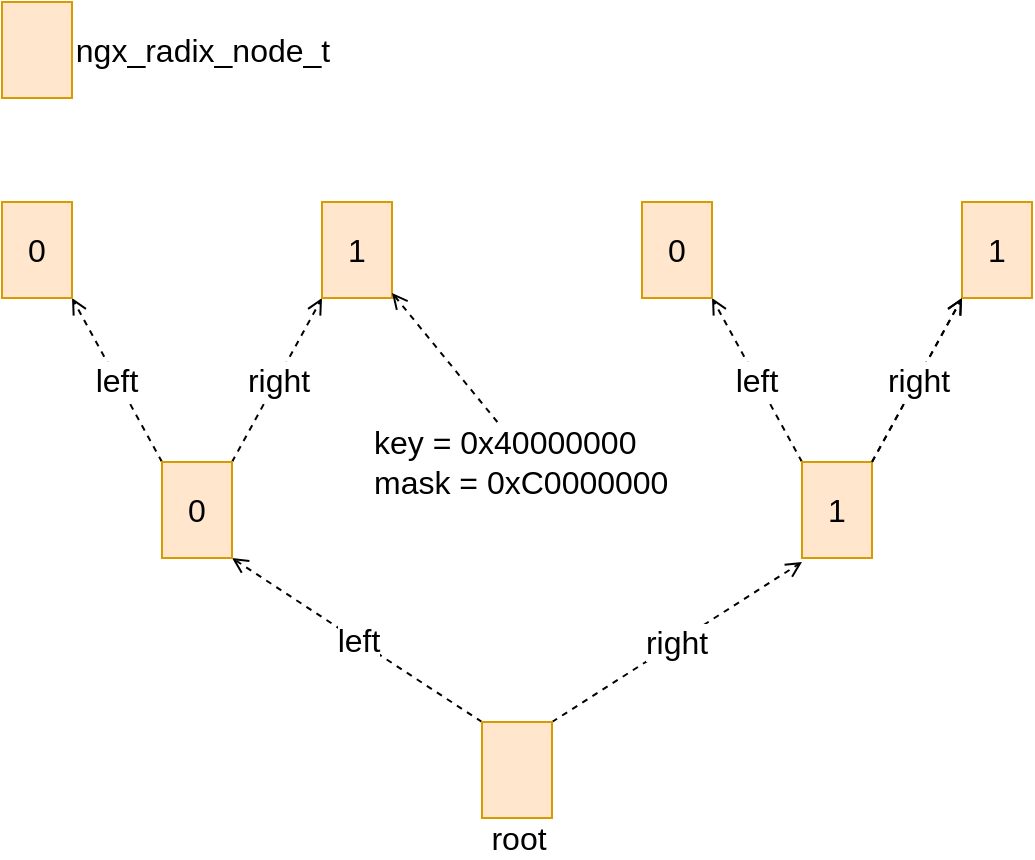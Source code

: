 <mxfile version="15.4.0" type="device" pages="2"><diagram id="n25Ek_Ph50yiNGXJnm5Y" name="ngx_radix_node_t"><mxGraphModel dx="1086" dy="966" grid="1" gridSize="10" guides="1" tooltips="1" connect="1" arrows="1" fold="1" page="1" pageScale="1" pageWidth="827" pageHeight="1169" math="0" shadow="0"><root><mxCell id="0"/><mxCell id="1" parent="0"/><mxCell id="nnQmm1lXQBib3HdHShL5-23" value="left" style="edgeStyle=none;rounded=0;orthogonalLoop=1;jettySize=auto;html=1;exitX=0;exitY=0;exitDx=0;exitDy=0;entryX=1;entryY=1;entryDx=0;entryDy=0;dashed=1;fontSize=16;endArrow=open;endFill=0;strokeWidth=1;" parent="1" source="nnQmm1lXQBib3HdHShL5-4" target="nnQmm1lXQBib3HdHShL5-5" edge="1"><mxGeometry relative="1" as="geometry"/></mxCell><mxCell id="nnQmm1lXQBib3HdHShL5-29" value="right" style="edgeStyle=none;rounded=0;orthogonalLoop=1;jettySize=auto;html=1;exitX=1;exitY=0;exitDx=0;exitDy=0;dashed=1;fontSize=16;endArrow=open;endFill=0;strokeWidth=1;" parent="1" source="nnQmm1lXQBib3HdHShL5-4" edge="1"><mxGeometry relative="1" as="geometry"><mxPoint x="470" y="490" as="targetPoint"/></mxGeometry></mxCell><mxCell id="nnQmm1lXQBib3HdHShL5-4" value="" style="rounded=0;whiteSpace=wrap;html=1;strokeWidth=1;fillColor=#ffe6cc;strokeColor=#d79b00;" parent="1" vertex="1"><mxGeometry x="310" y="570" width="35" height="48" as="geometry"/></mxCell><mxCell id="nnQmm1lXQBib3HdHShL5-21" value="left" style="edgeStyle=none;rounded=0;orthogonalLoop=1;jettySize=auto;html=1;exitX=0;exitY=0;exitDx=0;exitDy=0;entryX=1;entryY=1;entryDx=0;entryDy=0;dashed=1;fontSize=16;endArrow=open;endFill=0;strokeWidth=1;" parent="1" source="nnQmm1lXQBib3HdHShL5-5" target="nnQmm1lXQBib3HdHShL5-15" edge="1"><mxGeometry relative="1" as="geometry"/></mxCell><mxCell id="nnQmm1lXQBib3HdHShL5-22" value="right" style="edgeStyle=none;rounded=0;orthogonalLoop=1;jettySize=auto;html=1;exitX=1;exitY=0;exitDx=0;exitDy=0;entryX=0;entryY=1;entryDx=0;entryDy=0;dashed=1;fontSize=16;endArrow=open;endFill=0;strokeWidth=1;" parent="1" source="nnQmm1lXQBib3HdHShL5-5" target="nnQmm1lXQBib3HdHShL5-16" edge="1"><mxGeometry relative="1" as="geometry"/></mxCell><mxCell id="nnQmm1lXQBib3HdHShL5-5" value="0" style="rounded=0;whiteSpace=wrap;html=1;strokeWidth=1;fontSize=16;fillColor=#ffe6cc;strokeColor=#d79b00;" parent="1" vertex="1"><mxGeometry x="150" y="440" width="35" height="48" as="geometry"/></mxCell><mxCell id="nnQmm1lXQBib3HdHShL5-27" value="left" style="edgeStyle=none;rounded=0;orthogonalLoop=1;jettySize=auto;html=1;exitX=0;exitY=0;exitDx=0;exitDy=0;entryX=1;entryY=1;entryDx=0;entryDy=0;dashed=1;fontSize=16;endArrow=open;endFill=0;strokeWidth=1;" parent="1" source="nnQmm1lXQBib3HdHShL5-12" target="nnQmm1lXQBib3HdHShL5-18" edge="1"><mxGeometry relative="1" as="geometry"/></mxCell><mxCell id="nnQmm1lXQBib3HdHShL5-28" value="right" style="edgeStyle=none;rounded=0;orthogonalLoop=1;jettySize=auto;html=1;exitX=1;exitY=0;exitDx=0;exitDy=0;entryX=0;entryY=1;entryDx=0;entryDy=0;dashed=1;fontSize=16;endArrow=open;endFill=0;strokeWidth=1;" parent="1" source="nnQmm1lXQBib3HdHShL5-12" target="nnQmm1lXQBib3HdHShL5-19" edge="1"><mxGeometry relative="1" as="geometry"/></mxCell><mxCell id="nnQmm1lXQBib3HdHShL5-12" value="1" style="rounded=0;whiteSpace=wrap;html=1;strokeWidth=1;fontSize=16;fillColor=#ffe6cc;strokeColor=#d79b00;" parent="1" vertex="1"><mxGeometry x="470" y="440" width="35" height="48" as="geometry"/></mxCell><mxCell id="nnQmm1lXQBib3HdHShL5-15" value="0" style="rounded=0;whiteSpace=wrap;html=1;strokeWidth=1;fontSize=16;fillColor=#ffe6cc;strokeColor=#d79b00;" parent="1" vertex="1"><mxGeometry x="70" y="310" width="35" height="48" as="geometry"/></mxCell><mxCell id="nnQmm1lXQBib3HdHShL5-16" value="1" style="rounded=0;whiteSpace=wrap;html=1;strokeWidth=1;fontSize=16;fillColor=#ffe6cc;strokeColor=#d79b00;" parent="1" vertex="1"><mxGeometry x="230" y="310" width="35" height="48" as="geometry"/></mxCell><mxCell id="nnQmm1lXQBib3HdHShL5-18" value="0" style="rounded=0;whiteSpace=wrap;html=1;strokeWidth=1;fontSize=16;fillColor=#ffe6cc;strokeColor=#d79b00;" parent="1" vertex="1"><mxGeometry x="390" y="310" width="35" height="48" as="geometry"/></mxCell><mxCell id="nnQmm1lXQBib3HdHShL5-19" value="1" style="rounded=0;whiteSpace=wrap;html=1;strokeWidth=1;fontSize=16;fillColor=#ffe6cc;strokeColor=#d79b00;" parent="1" vertex="1"><mxGeometry x="550" y="310" width="35" height="48" as="geometry"/></mxCell><mxCell id="nnQmm1lXQBib3HdHShL5-30" value="root" style="text;html=1;align=center;verticalAlign=middle;resizable=0;points=[];autosize=1;strokeColor=none;fillColor=none;fontSize=16;strokeWidth=1;" parent="1" vertex="1"><mxGeometry x="307.5" y="618" width="40" height="20" as="geometry"/></mxCell><mxCell id="nnQmm1lXQBib3HdHShL5-32" value="right" style="edgeStyle=none;rounded=0;orthogonalLoop=1;jettySize=auto;html=1;exitX=1;exitY=0;exitDx=0;exitDy=0;entryX=0;entryY=1;entryDx=0;entryDy=0;dashed=1;fontSize=16;endArrow=open;endFill=0;strokeWidth=1;" parent="1" edge="1"><mxGeometry relative="1" as="geometry"><mxPoint x="505" y="440" as="sourcePoint"/><mxPoint x="550" y="358" as="targetPoint"/></mxGeometry></mxCell><mxCell id="nnQmm1lXQBib3HdHShL5-36" value="" style="rounded=0;whiteSpace=wrap;html=1;strokeWidth=1;fontSize=16;fillColor=#ffe6cc;strokeColor=#d79b00;" parent="1" vertex="1"><mxGeometry x="70" y="210" width="35" height="48" as="geometry"/></mxCell><mxCell id="nnQmm1lXQBib3HdHShL5-37" value="ngx_radix_node_t" style="text;html=1;align=center;verticalAlign=middle;resizable=0;points=[];autosize=1;strokeColor=none;fillColor=none;fontSize=16;" parent="1" vertex="1"><mxGeometry x="100" y="224" width="140" height="20" as="geometry"/></mxCell><mxCell id="nnQmm1lXQBib3HdHShL5-40" value="" style="edgeStyle=none;rounded=0;orthogonalLoop=1;jettySize=auto;html=1;dashed=1;fontSize=16;endArrow=open;endFill=0;strokeWidth=1;" parent="1" source="nnQmm1lXQBib3HdHShL5-38" target="nnQmm1lXQBib3HdHShL5-16" edge="1"><mxGeometry relative="1" as="geometry"/></mxCell><mxCell id="nnQmm1lXQBib3HdHShL5-38" value="key = 0x40000000&lt;br&gt;mask = 0xC0000000" style="text;html=1;align=left;verticalAlign=middle;resizable=0;points=[];autosize=1;strokeColor=none;fillColor=none;fontSize=16;" parent="1" vertex="1"><mxGeometry x="254" y="420" width="160" height="40" as="geometry"/></mxCell></root></mxGraphModel></diagram><diagram id="oLpiXz-5_WX4yhRVtEBV" name="第 2 页"><mxGraphModel dx="1086" dy="966" grid="1" gridSize="10" guides="1" tooltips="1" connect="1" arrows="1" fold="1" page="1" pageScale="1" pageWidth="827" pageHeight="1169" math="0" shadow="0"><root><mxCell id="SVMBjc7F2Qtv-ZrN0RLQ-0"/><mxCell id="SVMBjc7F2Qtv-ZrN0RLQ-1" parent="SVMBjc7F2Qtv-ZrN0RLQ-0"/><mxCell id="QgwM1E2GKhxcVy-k3eOK-0" value="" style="rounded=0;whiteSpace=wrap;html=1;strokeWidth=1;fontSize=16;fillColor=#ffe6cc;strokeColor=#d79b00;" vertex="1" parent="SVMBjc7F2Qtv-ZrN0RLQ-1"><mxGeometry x="80" y="160" width="35" height="48" as="geometry"/></mxCell><mxCell id="QgwM1E2GKhxcVy-k3eOK-1" value="ngx_radix_node_t" style="text;html=1;align=center;verticalAlign=middle;resizable=0;points=[];autosize=1;strokeColor=none;fillColor=none;fontSize=16;" vertex="1" parent="SVMBjc7F2Qtv-ZrN0RLQ-1"><mxGeometry x="115" y="174" width="140" height="20" as="geometry"/></mxCell><mxCell id="QgwM1E2GKhxcVy-k3eOK-9" value="left" style="edgeStyle=orthogonalEdgeStyle;rounded=0;orthogonalLoop=1;jettySize=auto;html=1;exitX=1;exitY=0.5;exitDx=0;exitDy=0;fontSize=15;endArrow=open;endFill=0;dashed=1;entryX=0;entryY=0.5;entryDx=0;entryDy=0;" edge="1" parent="SVMBjc7F2Qtv-ZrN0RLQ-1" source="QgwM1E2GKhxcVy-k3eOK-2" target="QgwM1E2GKhxcVy-k3eOK-10"><mxGeometry relative="1" as="geometry"><mxPoint x="290" y="284" as="targetPoint"/></mxGeometry></mxCell><mxCell id="QgwM1E2GKhxcVy-k3eOK-2" value="" style="rounded=0;whiteSpace=wrap;html=1;strokeWidth=1;fontSize=16;fillColor=#ffe6cc;strokeColor=#d79b00;" vertex="1" parent="SVMBjc7F2Qtv-ZrN0RLQ-1"><mxGeometry x="160" y="260" width="35" height="48" as="geometry"/></mxCell><mxCell id="QgwM1E2GKhxcVy-k3eOK-4" value="" style="edgeStyle=orthogonalEdgeStyle;rounded=0;orthogonalLoop=1;jettySize=auto;html=1;fontSize=15;endArrow=open;endFill=0;" edge="1" parent="SVMBjc7F2Qtv-ZrN0RLQ-1" source="QgwM1E2GKhxcVy-k3eOK-3" target="QgwM1E2GKhxcVy-k3eOK-2"><mxGeometry relative="1" as="geometry"/></mxCell><mxCell id="QgwM1E2GKhxcVy-k3eOK-3" value="root" style="text;html=1;align=center;verticalAlign=middle;resizable=0;points=[];autosize=1;strokeColor=none;fillColor=none;fontSize=15;" vertex="1" parent="SVMBjc7F2Qtv-ZrN0RLQ-1"><mxGeometry x="70" y="274" width="40" height="20" as="geometry"/></mxCell><mxCell id="QgwM1E2GKhxcVy-k3eOK-26" value="" style="edgeStyle=orthogonalEdgeStyle;rounded=0;orthogonalLoop=1;jettySize=auto;html=1;dashed=1;fontSize=15;endArrow=open;endFill=0;" edge="1" parent="SVMBjc7F2Qtv-ZrN0RLQ-1" source="QgwM1E2GKhxcVy-k3eOK-5" target="QgwM1E2GKhxcVy-k3eOK-13"><mxGeometry relative="1" as="geometry"/></mxCell><mxCell id="QgwM1E2GKhxcVy-k3eOK-41" value="&amp;gt;&amp;gt;1" style="edgeStyle=orthogonalEdgeStyle;rounded=0;orthogonalLoop=1;jettySize=auto;html=1;exitX=0.75;exitY=1;exitDx=0;exitDy=0;entryX=0.25;entryY=1;entryDx=0;entryDy=0;dashed=1;fontSize=15;endArrow=open;endFill=0;" edge="1" parent="SVMBjc7F2Qtv-ZrN0RLQ-1" source="QgwM1E2GKhxcVy-k3eOK-5" target="QgwM1E2GKhxcVy-k3eOK-19"><mxGeometry relative="1" as="geometry"/></mxCell><mxCell id="QgwM1E2GKhxcVy-k3eOK-5" value="0x80000000" style="rounded=0;whiteSpace=wrap;html=1;strokeWidth=1;fontSize=16;" vertex="1" parent="SVMBjc7F2Qtv-ZrN0RLQ-1"><mxGeometry x="190" y="390" width="120" height="48" as="geometry"/></mxCell><mxCell id="QgwM1E2GKhxcVy-k3eOK-6" value="bit" style="text;html=1;align=center;verticalAlign=middle;resizable=0;points=[];autosize=1;strokeColor=none;fillColor=none;fontSize=15;" vertex="1" parent="SVMBjc7F2Qtv-ZrN0RLQ-1"><mxGeometry x="190" y="370" width="30" height="20" as="geometry"/></mxCell><mxCell id="QgwM1E2GKhxcVy-k3eOK-39" value="&amp;amp;" style="edgeStyle=orthogonalEdgeStyle;rounded=0;orthogonalLoop=1;jettySize=auto;html=1;exitX=0.5;exitY=0;exitDx=0;exitDy=0;entryX=0.5;entryY=1;entryDx=0;entryDy=0;dashed=1;fontSize=15;endArrow=open;endFill=0;" edge="1" parent="SVMBjc7F2Qtv-ZrN0RLQ-1" source="QgwM1E2GKhxcVy-k3eOK-7" target="QgwM1E2GKhxcVy-k3eOK-11"><mxGeometry relative="1" as="geometry"/></mxCell><mxCell id="QgwM1E2GKhxcVy-k3eOK-7" value="0xF0000000" style="rounded=0;whiteSpace=wrap;html=1;strokeWidth=1;fontSize=16;" vertex="1" parent="SVMBjc7F2Qtv-ZrN0RLQ-1"><mxGeometry x="414" y="600" width="120" height="48" as="geometry"/></mxCell><mxCell id="QgwM1E2GKhxcVy-k3eOK-8" value="mask" style="text;html=1;align=center;verticalAlign=middle;resizable=0;points=[];autosize=1;strokeColor=none;fillColor=none;fontSize=15;" vertex="1" parent="SVMBjc7F2Qtv-ZrN0RLQ-1"><mxGeometry x="414" y="580" width="50" height="20" as="geometry"/></mxCell><mxCell id="QgwM1E2GKhxcVy-k3eOK-16" value="left" style="edgeStyle=orthogonalEdgeStyle;rounded=0;orthogonalLoop=1;jettySize=auto;html=1;exitX=1;exitY=0.5;exitDx=0;exitDy=0;dashed=1;fontSize=15;endArrow=open;endFill=0;entryX=0;entryY=0.5;entryDx=0;entryDy=0;" edge="1" parent="SVMBjc7F2Qtv-ZrN0RLQ-1" source="QgwM1E2GKhxcVy-k3eOK-10" target="QgwM1E2GKhxcVy-k3eOK-17"><mxGeometry relative="1" as="geometry"><mxPoint x="470" y="284" as="targetPoint"/></mxGeometry></mxCell><mxCell id="QgwM1E2GKhxcVy-k3eOK-10" value="" style="rounded=0;whiteSpace=wrap;html=1;strokeWidth=1;fontSize=16;fillColor=#ffe6cc;strokeColor=#d79b00;" vertex="1" parent="SVMBjc7F2Qtv-ZrN0RLQ-1"><mxGeometry x="310" y="260" width="35" height="48" as="geometry"/></mxCell><mxCell id="QgwM1E2GKhxcVy-k3eOK-47" value="&amp;amp;" style="edgeStyle=orthogonalEdgeStyle;rounded=0;orthogonalLoop=1;jettySize=auto;html=1;exitX=0;exitY=0.75;exitDx=0;exitDy=0;entryX=0.5;entryY=1;entryDx=0;entryDy=0;dashed=1;fontSize=15;endArrow=open;endFill=0;" edge="1" parent="SVMBjc7F2Qtv-ZrN0RLQ-1" source="QgwM1E2GKhxcVy-k3eOK-11" target="QgwM1E2GKhxcVy-k3eOK-5"><mxGeometry relative="1" as="geometry"/></mxCell><mxCell id="QgwM1E2GKhxcVy-k3eOK-48" value="&amp;amp;" style="edgeStyle=orthogonalEdgeStyle;rounded=0;orthogonalLoop=1;jettySize=auto;html=1;exitX=0;exitY=0.25;exitDx=0;exitDy=0;entryX=0.5;entryY=1;entryDx=0;entryDy=0;dashed=1;fontSize=15;endArrow=open;endFill=0;" edge="1" parent="SVMBjc7F2Qtv-ZrN0RLQ-1" source="QgwM1E2GKhxcVy-k3eOK-11" target="QgwM1E2GKhxcVy-k3eOK-19"><mxGeometry relative="1" as="geometry"><Array as="points"><mxPoint x="400" y="512"/></Array></mxGeometry></mxCell><mxCell id="QgwM1E2GKhxcVy-k3eOK-49" value="&amp;amp;" style="edgeStyle=orthogonalEdgeStyle;rounded=0;orthogonalLoop=1;jettySize=auto;html=1;exitX=1;exitY=0.25;exitDx=0;exitDy=0;entryX=0.5;entryY=1;entryDx=0;entryDy=0;dashed=1;fontSize=15;endArrow=open;endFill=0;" edge="1" parent="SVMBjc7F2Qtv-ZrN0RLQ-1" source="QgwM1E2GKhxcVy-k3eOK-11" target="QgwM1E2GKhxcVy-k3eOK-21"><mxGeometry relative="1" as="geometry"><Array as="points"><mxPoint x="550" y="512"/></Array></mxGeometry></mxCell><mxCell id="QgwM1E2GKhxcVy-k3eOK-50" value="&amp;amp;" style="edgeStyle=orthogonalEdgeStyle;rounded=0;orthogonalLoop=1;jettySize=auto;html=1;exitX=1;exitY=0.75;exitDx=0;exitDy=0;dashed=1;fontSize=15;endArrow=open;endFill=0;" edge="1" parent="SVMBjc7F2Qtv-ZrN0RLQ-1" source="QgwM1E2GKhxcVy-k3eOK-11" target="QgwM1E2GKhxcVy-k3eOK-22"><mxGeometry relative="1" as="geometry"/></mxCell><mxCell id="QgwM1E2GKhxcVy-k3eOK-11" value="0x20000000" style="rounded=0;whiteSpace=wrap;html=1;strokeWidth=1;fontSize=16;" vertex="1" parent="SVMBjc7F2Qtv-ZrN0RLQ-1"><mxGeometry x="414" y="500" width="120" height="48" as="geometry"/></mxCell><mxCell id="QgwM1E2GKhxcVy-k3eOK-12" value="key" style="text;html=1;align=center;verticalAlign=middle;resizable=0;points=[];autosize=1;strokeColor=none;fillColor=none;fontSize=15;" vertex="1" parent="SVMBjc7F2Qtv-ZrN0RLQ-1"><mxGeometry x="414" y="480" width="40" height="20" as="geometry"/></mxCell><mxCell id="QgwM1E2GKhxcVy-k3eOK-15" value="" style="edgeStyle=orthogonalEdgeStyle;rounded=0;orthogonalLoop=1;jettySize=auto;html=1;dashed=1;fontSize=15;endArrow=open;endFill=0;" edge="1" parent="SVMBjc7F2Qtv-ZrN0RLQ-1" source="QgwM1E2GKhxcVy-k3eOK-13"><mxGeometry relative="1" as="geometry"><mxPoint x="250" y="295" as="targetPoint"/></mxGeometry></mxCell><mxCell id="QgwM1E2GKhxcVy-k3eOK-13" value="0" style="text;html=1;align=center;verticalAlign=middle;resizable=0;points=[];autosize=1;strokeColor=none;fillColor=none;fontSize=15;" vertex="1" parent="SVMBjc7F2Qtv-ZrN0RLQ-1"><mxGeometry x="240" y="330" width="20" height="20" as="geometry"/></mxCell><mxCell id="QgwM1E2GKhxcVy-k3eOK-23" value="right" style="edgeStyle=orthogonalEdgeStyle;rounded=0;orthogonalLoop=1;jettySize=auto;html=1;exitX=1;exitY=0.5;exitDx=0;exitDy=0;dashed=1;fontSize=15;endArrow=open;endFill=0;" edge="1" parent="SVMBjc7F2Qtv-ZrN0RLQ-1" source="QgwM1E2GKhxcVy-k3eOK-17" target="QgwM1E2GKhxcVy-k3eOK-18"><mxGeometry relative="1" as="geometry"/></mxCell><mxCell id="QgwM1E2GKhxcVy-k3eOK-17" value="" style="rounded=0;whiteSpace=wrap;html=1;strokeWidth=1;fontSize=16;fillColor=#ffe6cc;strokeColor=#d79b00;" vertex="1" parent="SVMBjc7F2Qtv-ZrN0RLQ-1"><mxGeometry x="460" y="260" width="35" height="48" as="geometry"/></mxCell><mxCell id="QgwM1E2GKhxcVy-k3eOK-25" value="left" style="edgeStyle=orthogonalEdgeStyle;rounded=0;orthogonalLoop=1;jettySize=auto;html=1;exitX=1;exitY=0.5;exitDx=0;exitDy=0;entryX=0;entryY=0.5;entryDx=0;entryDy=0;dashed=1;fontSize=15;endArrow=open;endFill=0;" edge="1" parent="SVMBjc7F2Qtv-ZrN0RLQ-1" source="QgwM1E2GKhxcVy-k3eOK-18" target="QgwM1E2GKhxcVy-k3eOK-24"><mxGeometry relative="1" as="geometry"/></mxCell><mxCell id="QgwM1E2GKhxcVy-k3eOK-18" value="" style="rounded=0;whiteSpace=wrap;html=1;strokeWidth=1;fontSize=16;fillColor=#ffe6cc;strokeColor=#d79b00;dashed=1;" vertex="1" parent="SVMBjc7F2Qtv-ZrN0RLQ-1"><mxGeometry x="610" y="260" width="35" height="48" as="geometry"/></mxCell><mxCell id="QgwM1E2GKhxcVy-k3eOK-36" value="" style="edgeStyle=orthogonalEdgeStyle;rounded=0;orthogonalLoop=1;jettySize=auto;html=1;dashed=1;fontSize=15;endArrow=open;endFill=0;" edge="1" parent="SVMBjc7F2Qtv-ZrN0RLQ-1" source="QgwM1E2GKhxcVy-k3eOK-19" target="QgwM1E2GKhxcVy-k3eOK-27"><mxGeometry relative="1" as="geometry"/></mxCell><mxCell id="QgwM1E2GKhxcVy-k3eOK-42" value="&amp;gt;&amp;gt;1" style="edgeStyle=orthogonalEdgeStyle;rounded=0;orthogonalLoop=1;jettySize=auto;html=1;exitX=0.75;exitY=1;exitDx=0;exitDy=0;entryX=0.25;entryY=1;entryDx=0;entryDy=0;dashed=1;fontSize=15;endArrow=open;endFill=0;" edge="1" parent="SVMBjc7F2Qtv-ZrN0RLQ-1" source="QgwM1E2GKhxcVy-k3eOK-19" target="QgwM1E2GKhxcVy-k3eOK-21"><mxGeometry relative="1" as="geometry"/></mxCell><mxCell id="QgwM1E2GKhxcVy-k3eOK-19" value="0x40000000" style="rounded=0;whiteSpace=wrap;html=1;strokeWidth=1;fontSize=16;" vertex="1" parent="SVMBjc7F2Qtv-ZrN0RLQ-1"><mxGeometry x="340" y="390" width="120" height="48" as="geometry"/></mxCell><mxCell id="QgwM1E2GKhxcVy-k3eOK-20" value="bit" style="text;html=1;align=center;verticalAlign=middle;resizable=0;points=[];autosize=1;strokeColor=none;fillColor=none;fontSize=15;" vertex="1" parent="SVMBjc7F2Qtv-ZrN0RLQ-1"><mxGeometry x="340" y="370" width="30" height="20" as="geometry"/></mxCell><mxCell id="QgwM1E2GKhxcVy-k3eOK-37" value="" style="edgeStyle=orthogonalEdgeStyle;rounded=0;orthogonalLoop=1;jettySize=auto;html=1;dashed=1;fontSize=15;endArrow=open;endFill=0;" edge="1" parent="SVMBjc7F2Qtv-ZrN0RLQ-1" source="QgwM1E2GKhxcVy-k3eOK-21" target="QgwM1E2GKhxcVy-k3eOK-28"><mxGeometry relative="1" as="geometry"/></mxCell><mxCell id="QgwM1E2GKhxcVy-k3eOK-43" value="&amp;gt;&amp;gt;1" style="edgeStyle=orthogonalEdgeStyle;rounded=0;orthogonalLoop=1;jettySize=auto;html=1;exitX=0.75;exitY=1;exitDx=0;exitDy=0;entryX=0.25;entryY=1;entryDx=0;entryDy=0;dashed=1;fontSize=15;endArrow=open;endFill=0;" edge="1" parent="SVMBjc7F2Qtv-ZrN0RLQ-1" source="QgwM1E2GKhxcVy-k3eOK-21" target="QgwM1E2GKhxcVy-k3eOK-22"><mxGeometry relative="1" as="geometry"/></mxCell><mxCell id="QgwM1E2GKhxcVy-k3eOK-21" value="0x20000000" style="rounded=0;whiteSpace=wrap;html=1;strokeWidth=1;fontSize=16;" vertex="1" parent="SVMBjc7F2Qtv-ZrN0RLQ-1"><mxGeometry x="490" y="390" width="120" height="48" as="geometry"/></mxCell><mxCell id="QgwM1E2GKhxcVy-k3eOK-38" value="" style="edgeStyle=orthogonalEdgeStyle;rounded=0;orthogonalLoop=1;jettySize=auto;html=1;dashed=1;fontSize=15;endArrow=open;endFill=0;" edge="1" parent="SVMBjc7F2Qtv-ZrN0RLQ-1" source="QgwM1E2GKhxcVy-k3eOK-22" target="QgwM1E2GKhxcVy-k3eOK-29"><mxGeometry relative="1" as="geometry"/></mxCell><mxCell id="QgwM1E2GKhxcVy-k3eOK-22" value="0x10000000" style="rounded=0;whiteSpace=wrap;html=1;strokeWidth=1;fontSize=16;" vertex="1" parent="SVMBjc7F2Qtv-ZrN0RLQ-1"><mxGeometry x="640" y="390" width="120" height="48" as="geometry"/></mxCell><mxCell id="QgwM1E2GKhxcVy-k3eOK-24" value="" style="rounded=0;whiteSpace=wrap;html=1;strokeWidth=1;fontSize=16;fillColor=#ffe6cc;strokeColor=#d79b00;dashed=1;" vertex="1" parent="SVMBjc7F2Qtv-ZrN0RLQ-1"><mxGeometry x="760" y="260" width="35" height="48" as="geometry"/></mxCell><mxCell id="QgwM1E2GKhxcVy-k3eOK-31" value="" style="edgeStyle=orthogonalEdgeStyle;rounded=0;orthogonalLoop=1;jettySize=auto;html=1;dashed=1;fontSize=15;endArrow=open;endFill=0;" edge="1" parent="SVMBjc7F2Qtv-ZrN0RLQ-1" source="QgwM1E2GKhxcVy-k3eOK-27"><mxGeometry relative="1" as="geometry"><mxPoint x="400" y="295" as="targetPoint"/></mxGeometry></mxCell><mxCell id="QgwM1E2GKhxcVy-k3eOK-27" value="0" style="text;html=1;align=center;verticalAlign=middle;resizable=0;points=[];autosize=1;strokeColor=none;fillColor=none;fontSize=15;" vertex="1" parent="SVMBjc7F2Qtv-ZrN0RLQ-1"><mxGeometry x="390" y="330" width="20" height="20" as="geometry"/></mxCell><mxCell id="QgwM1E2GKhxcVy-k3eOK-33" value="" style="edgeStyle=orthogonalEdgeStyle;rounded=0;orthogonalLoop=1;jettySize=auto;html=1;dashed=1;fontSize=15;endArrow=open;endFill=0;" edge="1" parent="SVMBjc7F2Qtv-ZrN0RLQ-1" source="QgwM1E2GKhxcVy-k3eOK-28"><mxGeometry relative="1" as="geometry"><mxPoint x="550" y="295" as="targetPoint"/></mxGeometry></mxCell><mxCell id="QgwM1E2GKhxcVy-k3eOK-28" value="1" style="text;html=1;align=center;verticalAlign=middle;resizable=0;points=[];autosize=1;strokeColor=none;fillColor=none;fontSize=15;" vertex="1" parent="SVMBjc7F2Qtv-ZrN0RLQ-1"><mxGeometry x="540" y="330" width="20" height="20" as="geometry"/></mxCell><mxCell id="QgwM1E2GKhxcVy-k3eOK-35" value="" style="edgeStyle=orthogonalEdgeStyle;rounded=0;orthogonalLoop=1;jettySize=auto;html=1;dashed=1;fontSize=15;endArrow=open;endFill=0;" edge="1" parent="SVMBjc7F2Qtv-ZrN0RLQ-1" source="QgwM1E2GKhxcVy-k3eOK-29"><mxGeometry relative="1" as="geometry"><mxPoint x="700" y="295" as="targetPoint"/></mxGeometry></mxCell><mxCell id="QgwM1E2GKhxcVy-k3eOK-29" value="0" style="text;html=1;align=center;verticalAlign=middle;resizable=0;points=[];autosize=1;strokeColor=none;fillColor=none;fontSize=15;" vertex="1" parent="SVMBjc7F2Qtv-ZrN0RLQ-1"><mxGeometry x="690" y="330" width="20" height="20" as="geometry"/></mxCell><mxCell id="QgwM1E2GKhxcVy-k3eOK-53" value="" style="edgeStyle=orthogonalEdgeStyle;rounded=0;orthogonalLoop=1;jettySize=auto;html=1;dashed=1;fontSize=15;endArrow=open;endFill=0;entryX=0.5;entryY=0;entryDx=0;entryDy=0;" edge="1" parent="SVMBjc7F2Qtv-ZrN0RLQ-1" source="QgwM1E2GKhxcVy-k3eOK-51" target="QgwM1E2GKhxcVy-k3eOK-18"><mxGeometry relative="1" as="geometry"><mxPoint x="690" y="288" as="targetPoint"/></mxGeometry></mxCell><mxCell id="QgwM1E2GKhxcVy-k3eOK-55" value="" style="edgeStyle=orthogonalEdgeStyle;rounded=0;orthogonalLoop=1;jettySize=auto;html=1;dashed=1;fontSize=15;endArrow=open;endFill=0;entryX=0.5;entryY=0;entryDx=0;entryDy=0;" edge="1" parent="SVMBjc7F2Qtv-ZrN0RLQ-1" source="QgwM1E2GKhxcVy-k3eOK-51" target="QgwM1E2GKhxcVy-k3eOK-24"><mxGeometry relative="1" as="geometry"><mxPoint x="690" y="288" as="targetPoint"/></mxGeometry></mxCell><mxCell id="QgwM1E2GKhxcVy-k3eOK-51" value="ngx_radix_alloc" style="text;html=1;align=center;verticalAlign=middle;resizable=0;points=[];autosize=1;strokeColor=none;fillColor=none;fontSize=15;" vertex="1" parent="SVMBjc7F2Qtv-ZrN0RLQ-1"><mxGeometry x="640" y="188" width="120" height="20" as="geometry"/></mxCell></root></mxGraphModel></diagram></mxfile>
